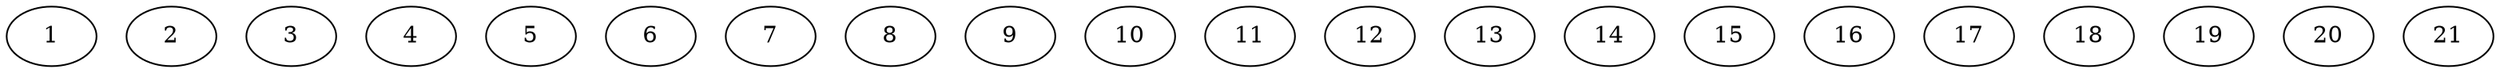 digraph Independent_Nodes_21_WeightType_Random {
	1	 [Processor=0,Start=0,Weight=6];
	2	 [Processor=1,Start=0,Weight=6];
	3	 [Processor=2,Start=0,Weight=3];
	4	 [Processor=3,Start=0,Weight=9];
	5	 [Processor=2,Start=3,Weight=4];
	6	 [Processor=0,Start=6,Weight=10];
	7	 [Processor=1,Start=6,Weight=3];
	8	 [Processor=2,Start=7,Weight=9];
	9	 [Processor=1,Start=9,Weight=7];
	10	 [Processor=3,Start=9,Weight=9];
	11	 [Processor=0,Start=16,Weight=7];
	12	 [Processor=1,Start=16,Weight=10];
	13	 [Processor=3,Start=18,Weight=4];
	14	 [Processor=3,Start=22,Weight=3];
	15	 [Processor=0,Start=23,Weight=2];
	16	 [Processor=2,Start=16,Weight=8];
	17	 [Processor=1,Start=26,Weight=3];
	18	 [Processor=0,Start=25,Weight=8];
	19	 [Processor=2,Start=24,Weight=9];
	20	 [Processor=3,Start=25,Weight=8];
	21	 [Processor=1,Start=29,Weight=4];
}
